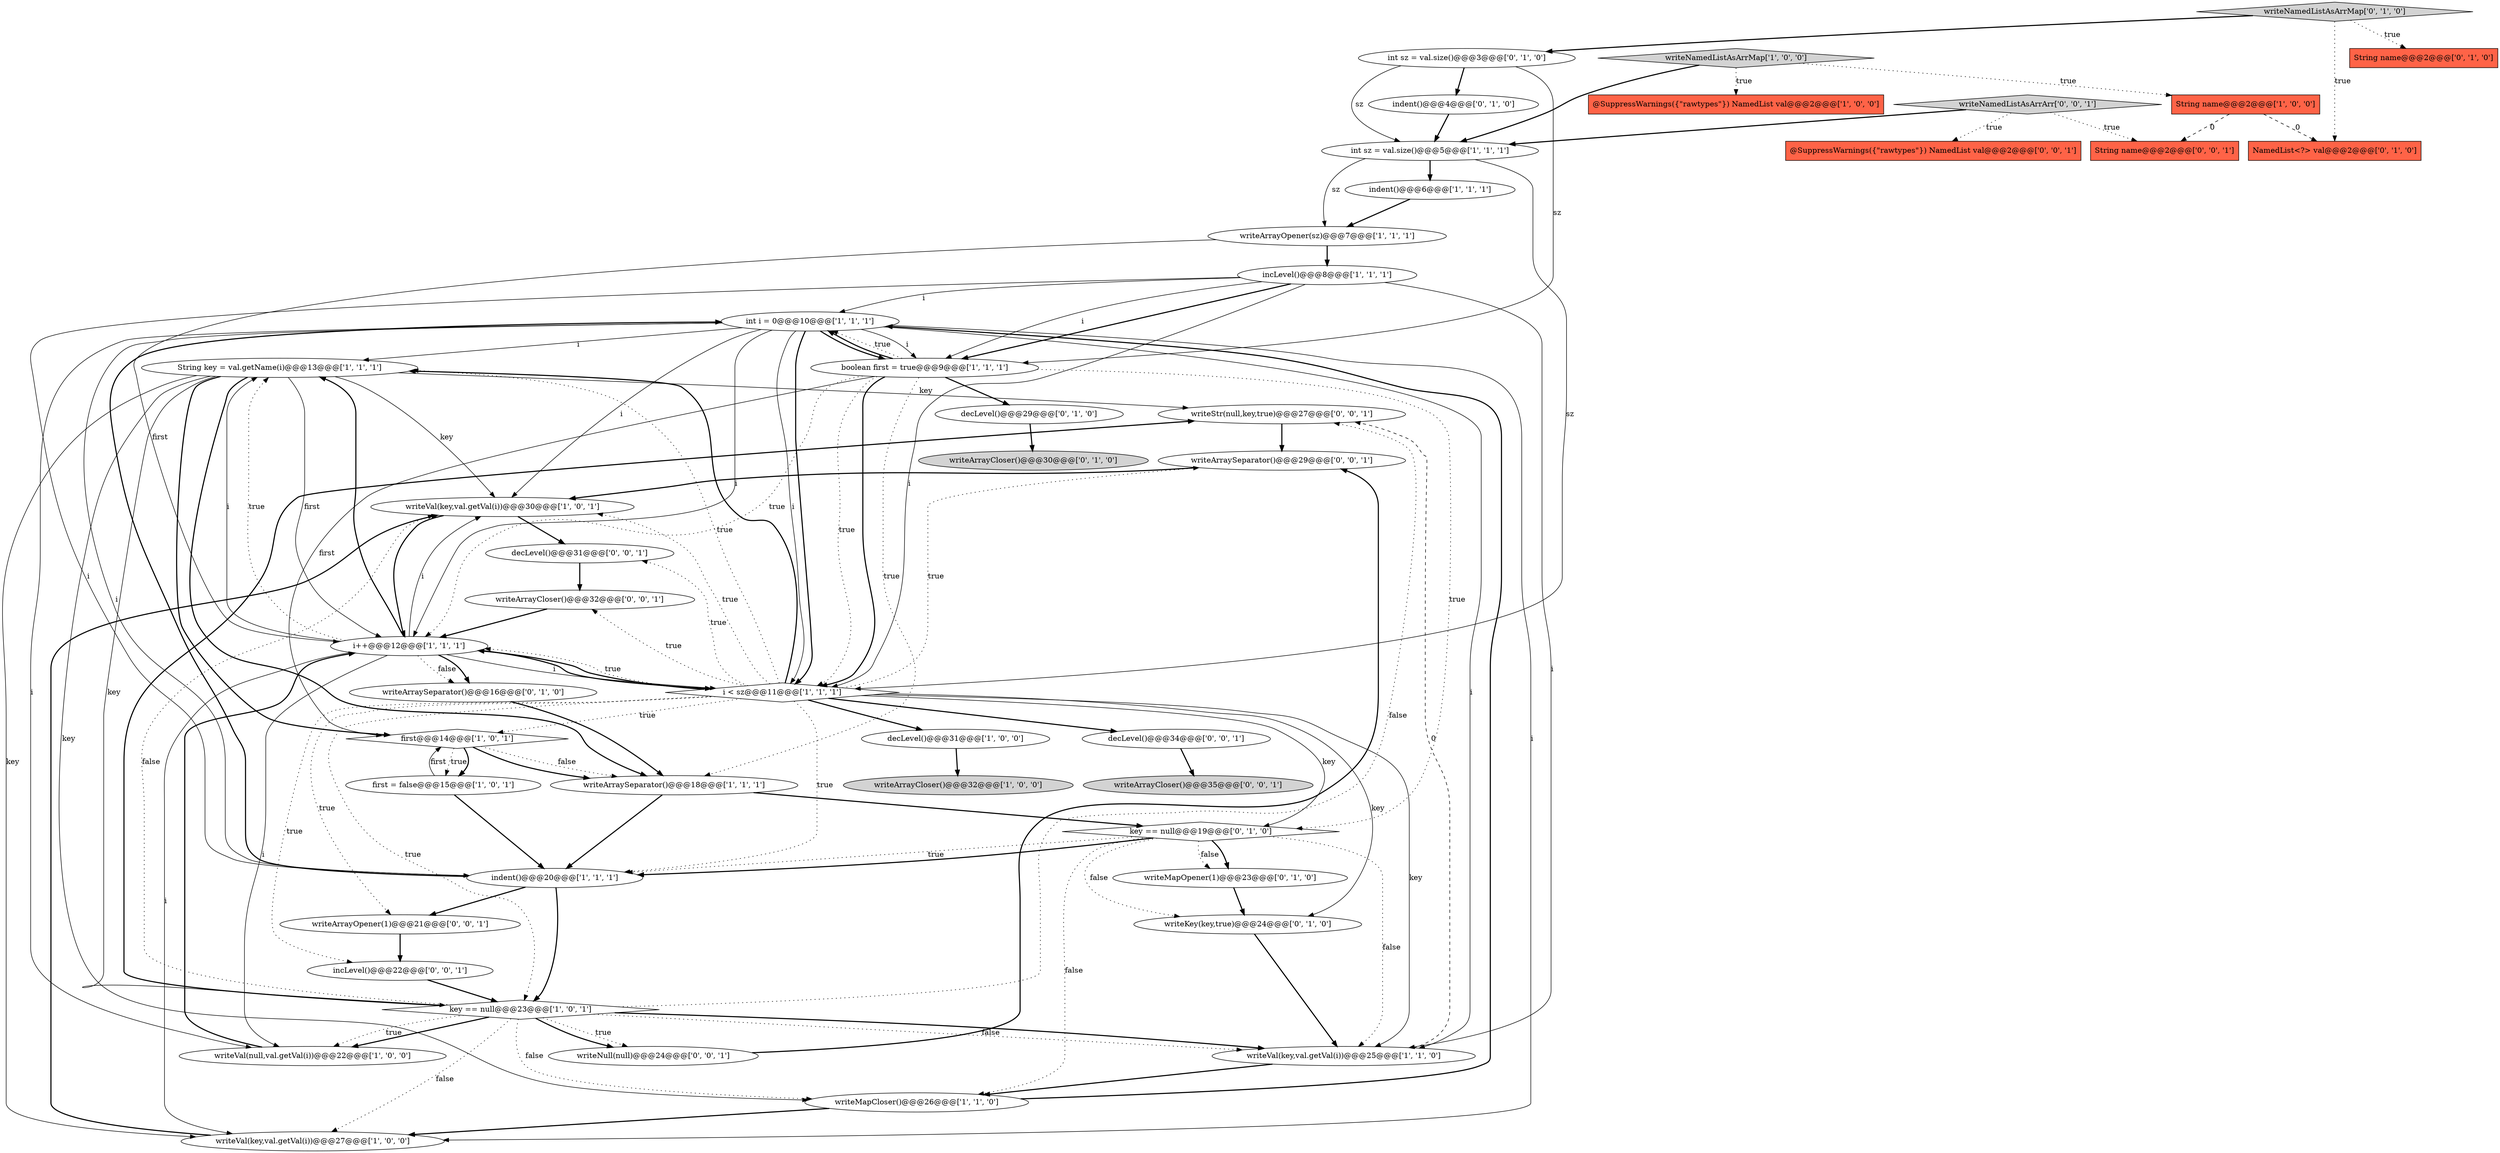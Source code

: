 digraph {
11 [style = filled, label = "int i = 0@@@10@@@['1', '1', '1']", fillcolor = white, shape = ellipse image = "AAA0AAABBB1BBB"];
42 [style = filled, label = "incLevel()@@@22@@@['0', '0', '1']", fillcolor = white, shape = ellipse image = "AAA0AAABBB3BBB"];
15 [style = filled, label = "incLevel()@@@8@@@['1', '1', '1']", fillcolor = white, shape = ellipse image = "AAA0AAABBB1BBB"];
37 [style = filled, label = "@SuppressWarnings({\"rawtypes\"}) NamedList val@@@2@@@['0', '0', '1']", fillcolor = tomato, shape = box image = "AAA0AAABBB3BBB"];
46 [style = filled, label = "writeArrayOpener(1)@@@21@@@['0', '0', '1']", fillcolor = white, shape = ellipse image = "AAA0AAABBB3BBB"];
26 [style = filled, label = "decLevel()@@@29@@@['0', '1', '0']", fillcolor = white, shape = ellipse image = "AAA0AAABBB2BBB"];
39 [style = filled, label = "writeStr(null,key,true)@@@27@@@['0', '0', '1']", fillcolor = white, shape = ellipse image = "AAA0AAABBB3BBB"];
28 [style = filled, label = "NamedList<?> val@@@2@@@['0', '1', '0']", fillcolor = tomato, shape = box image = "AAA1AAABBB2BBB"];
10 [style = filled, label = "@SuppressWarnings({\"rawtypes\"}) NamedList val@@@2@@@['1', '0', '0']", fillcolor = tomato, shape = box image = "AAA0AAABBB1BBB"];
35 [style = filled, label = "writeArrayCloser()@@@35@@@['0', '0', '1']", fillcolor = lightgray, shape = ellipse image = "AAA0AAABBB3BBB"];
12 [style = filled, label = "String key = val.getName(i)@@@13@@@['1', '1', '1']", fillcolor = white, shape = ellipse image = "AAA0AAABBB1BBB"];
7 [style = filled, label = "writeVal(key,val.getVal(i))@@@25@@@['1', '1', '0']", fillcolor = white, shape = ellipse image = "AAA0AAABBB1BBB"];
45 [style = filled, label = "writeNull(null)@@@24@@@['0', '0', '1']", fillcolor = white, shape = ellipse image = "AAA0AAABBB3BBB"];
13 [style = filled, label = "int sz = val.size()@@@5@@@['1', '1', '1']", fillcolor = white, shape = ellipse image = "AAA0AAABBB1BBB"];
29 [style = filled, label = "writeNamedListAsArrMap['0', '1', '0']", fillcolor = lightgray, shape = diamond image = "AAA0AAABBB2BBB"];
31 [style = filled, label = "writeArrayCloser()@@@30@@@['0', '1', '0']", fillcolor = lightgray, shape = ellipse image = "AAA0AAABBB2BBB"];
21 [style = filled, label = "writeVal(null,val.getVal(i))@@@22@@@['1', '0', '0']", fillcolor = white, shape = ellipse image = "AAA0AAABBB1BBB"];
1 [style = filled, label = "decLevel()@@@31@@@['1', '0', '0']", fillcolor = white, shape = ellipse image = "AAA0AAABBB1BBB"];
19 [style = filled, label = "String name@@@2@@@['1', '0', '0']", fillcolor = tomato, shape = box image = "AAA1AAABBB1BBB"];
4 [style = filled, label = "writeArrayOpener(sz)@@@7@@@['1', '1', '1']", fillcolor = white, shape = ellipse image = "AAA0AAABBB1BBB"];
24 [style = filled, label = "writeArraySeparator()@@@16@@@['0', '1', '0']", fillcolor = white, shape = ellipse image = "AAA0AAABBB2BBB"];
6 [style = filled, label = "key == null@@@23@@@['1', '0', '1']", fillcolor = white, shape = diamond image = "AAA0AAABBB1BBB"];
8 [style = filled, label = "indent()@@@6@@@['1', '1', '1']", fillcolor = white, shape = ellipse image = "AAA0AAABBB1BBB"];
25 [style = filled, label = "String name@@@2@@@['0', '1', '0']", fillcolor = tomato, shape = box image = "AAA0AAABBB2BBB"];
17 [style = filled, label = "writeNamedListAsArrMap['1', '0', '0']", fillcolor = lightgray, shape = diamond image = "AAA0AAABBB1BBB"];
44 [style = filled, label = "decLevel()@@@31@@@['0', '0', '1']", fillcolor = white, shape = ellipse image = "AAA0AAABBB3BBB"];
9 [style = filled, label = "writeVal(key,val.getVal(i))@@@27@@@['1', '0', '0']", fillcolor = white, shape = ellipse image = "AAA0AAABBB1BBB"];
36 [style = filled, label = "writeArraySeparator()@@@29@@@['0', '0', '1']", fillcolor = white, shape = ellipse image = "AAA0AAABBB3BBB"];
38 [style = filled, label = "decLevel()@@@34@@@['0', '0', '1']", fillcolor = white, shape = ellipse image = "AAA0AAABBB3BBB"];
22 [style = filled, label = "writeArraySeparator()@@@18@@@['1', '1', '1']", fillcolor = white, shape = ellipse image = "AAA0AAABBB1BBB"];
27 [style = filled, label = "key == null@@@19@@@['0', '1', '0']", fillcolor = white, shape = diamond image = "AAA0AAABBB2BBB"];
41 [style = filled, label = "String name@@@2@@@['0', '0', '1']", fillcolor = tomato, shape = box image = "AAA0AAABBB3BBB"];
20 [style = filled, label = "boolean first = true@@@9@@@['1', '1', '1']", fillcolor = white, shape = ellipse image = "AAA0AAABBB1BBB"];
40 [style = filled, label = "writeNamedListAsArrArr['0', '0', '1']", fillcolor = lightgray, shape = diamond image = "AAA0AAABBB3BBB"];
16 [style = filled, label = "i++@@@12@@@['1', '1', '1']", fillcolor = white, shape = ellipse image = "AAA0AAABBB1BBB"];
14 [style = filled, label = "writeMapCloser()@@@26@@@['1', '1', '0']", fillcolor = white, shape = ellipse image = "AAA0AAABBB1BBB"];
3 [style = filled, label = "i < sz@@@11@@@['1', '1', '1']", fillcolor = white, shape = diamond image = "AAA0AAABBB1BBB"];
2 [style = filled, label = "writeArrayCloser()@@@32@@@['1', '0', '0']", fillcolor = lightgray, shape = ellipse image = "AAA0AAABBB1BBB"];
23 [style = filled, label = "writeVal(key,val.getVal(i))@@@30@@@['1', '0', '1']", fillcolor = white, shape = ellipse image = "AAA0AAABBB1BBB"];
32 [style = filled, label = "indent()@@@4@@@['0', '1', '0']", fillcolor = white, shape = ellipse image = "AAA0AAABBB2BBB"];
34 [style = filled, label = "int sz = val.size()@@@3@@@['0', '1', '0']", fillcolor = white, shape = ellipse image = "AAA0AAABBB2BBB"];
5 [style = filled, label = "first = false@@@15@@@['1', '0', '1']", fillcolor = white, shape = ellipse image = "AAA0AAABBB1BBB"];
18 [style = filled, label = "indent()@@@20@@@['1', '1', '1']", fillcolor = white, shape = ellipse image = "AAA0AAABBB1BBB"];
30 [style = filled, label = "writeMapOpener(1)@@@23@@@['0', '1', '0']", fillcolor = white, shape = ellipse image = "AAA0AAABBB2BBB"];
43 [style = filled, label = "writeArrayCloser()@@@32@@@['0', '0', '1']", fillcolor = white, shape = ellipse image = "AAA0AAABBB3BBB"];
33 [style = filled, label = "writeKey(key,true)@@@24@@@['0', '1', '0']", fillcolor = white, shape = ellipse image = "AAA0AAABBB2BBB"];
0 [style = filled, label = "first@@@14@@@['1', '0', '1']", fillcolor = white, shape = diamond image = "AAA0AAABBB1BBB"];
0->5 [style = dotted, label="true"];
20->11 [style = dotted, label="true"];
20->26 [style = bold, label=""];
3->33 [style = solid, label="key"];
4->15 [style = bold, label=""];
27->7 [style = dotted, label="false"];
11->9 [style = solid, label="i"];
20->27 [style = dotted, label="true"];
16->9 [style = solid, label="i"];
11->20 [style = solid, label="i"];
3->16 [style = bold, label=""];
29->34 [style = bold, label=""];
3->38 [style = bold, label=""];
3->6 [style = dotted, label="true"];
40->13 [style = bold, label=""];
40->37 [style = dotted, label="true"];
11->16 [style = solid, label="i"];
7->14 [style = bold, label=""];
16->3 [style = solid, label="i"];
5->0 [style = solid, label="first"];
15->20 [style = bold, label=""];
3->0 [style = dotted, label="true"];
21->16 [style = bold, label=""];
18->46 [style = bold, label=""];
14->9 [style = bold, label=""];
34->32 [style = bold, label=""];
8->4 [style = bold, label=""];
12->23 [style = solid, label="key"];
27->18 [style = dotted, label="true"];
14->11 [style = bold, label=""];
12->6 [style = solid, label="key"];
12->22 [style = bold, label=""];
19->28 [style = dashed, label="0"];
34->20 [style = solid, label="sz"];
23->44 [style = bold, label=""];
3->42 [style = dotted, label="true"];
40->41 [style = dotted, label="true"];
33->7 [style = bold, label=""];
16->3 [style = bold, label=""];
46->42 [style = bold, label=""];
43->16 [style = bold, label=""];
16->21 [style = solid, label="i"];
27->30 [style = bold, label=""];
15->18 [style = solid, label="i"];
18->11 [style = bold, label=""];
11->3 [style = solid, label="i"];
20->3 [style = bold, label=""];
12->9 [style = solid, label="key"];
6->7 [style = dotted, label="false"];
6->14 [style = dotted, label="false"];
12->14 [style = solid, label="key"];
6->23 [style = dotted, label="false"];
27->30 [style = dotted, label="false"];
22->18 [style = bold, label=""];
11->12 [style = solid, label="i"];
3->18 [style = dotted, label="true"];
20->3 [style = dotted, label="true"];
20->22 [style = dotted, label="true"];
7->39 [style = dashed, label="0"];
6->7 [style = bold, label=""];
38->35 [style = bold, label=""];
6->39 [style = bold, label=""];
15->7 [style = solid, label="i"];
11->21 [style = solid, label="i"];
15->11 [style = solid, label="i"];
4->16 [style = solid, label="first"];
27->33 [style = dotted, label="false"];
3->23 [style = dotted, label="true"];
3->44 [style = dotted, label="true"];
16->24 [style = dotted, label="false"];
27->18 [style = bold, label=""];
30->33 [style = bold, label=""];
3->1 [style = bold, label=""];
6->21 [style = bold, label=""];
16->24 [style = bold, label=""];
12->39 [style = solid, label="key"];
45->36 [style = bold, label=""];
5->18 [style = bold, label=""];
3->12 [style = bold, label=""];
3->43 [style = dotted, label="true"];
13->3 [style = solid, label="sz"];
11->23 [style = solid, label="i"];
19->41 [style = dashed, label="0"];
26->31 [style = bold, label=""];
29->28 [style = dotted, label="true"];
0->22 [style = dotted, label="false"];
3->27 [style = solid, label="key"];
11->3 [style = bold, label=""];
18->6 [style = bold, label=""];
3->46 [style = dotted, label="true"];
17->19 [style = dotted, label="true"];
1->2 [style = bold, label=""];
17->13 [style = bold, label=""];
3->7 [style = solid, label="key"];
6->21 [style = dotted, label="true"];
15->20 [style = solid, label="i"];
13->4 [style = solid, label="sz"];
29->25 [style = dotted, label="true"];
0->5 [style = bold, label=""];
20->11 [style = bold, label=""];
11->20 [style = bold, label=""];
23->16 [style = bold, label=""];
16->12 [style = dotted, label="true"];
3->36 [style = dotted, label="true"];
6->9 [style = dotted, label="false"];
11->7 [style = solid, label="i"];
16->23 [style = solid, label="i"];
24->22 [style = bold, label=""];
12->0 [style = bold, label=""];
6->39 [style = dotted, label="false"];
44->43 [style = bold, label=""];
12->16 [style = solid, label="first"];
15->3 [style = solid, label="i"];
9->23 [style = bold, label=""];
17->10 [style = dotted, label="true"];
42->6 [style = bold, label=""];
36->23 [style = bold, label=""];
22->27 [style = bold, label=""];
3->12 [style = dotted, label="true"];
0->22 [style = bold, label=""];
20->0 [style = solid, label="first"];
6->45 [style = dotted, label="true"];
16->12 [style = solid, label="i"];
27->14 [style = dotted, label="false"];
13->8 [style = bold, label=""];
32->13 [style = bold, label=""];
6->45 [style = bold, label=""];
39->36 [style = bold, label=""];
16->12 [style = bold, label=""];
34->13 [style = solid, label="sz"];
3->16 [style = dotted, label="true"];
11->18 [style = solid, label="i"];
20->16 [style = dotted, label="true"];
}
